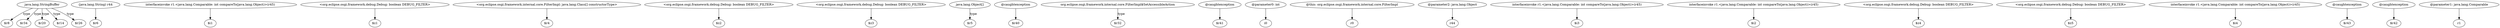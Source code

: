 digraph g {
0[label="java.lang.StringBuffer"]
1[label="$r8"]
0->1[label="type"]
2[label="(java.lang.String) r44"]
3[label="$r6"]
2->3[label=""]
4[label="interfaceinvoke r1.<java.lang.Comparable: int compareTo(java.lang.Object)>(r45)"]
5[label="$i1"]
4->5[label=""]
6[label="<org.eclipse.osgi.framework.debug.Debug: boolean DEBUG_FILTER>"]
7[label="$z1"]
6->7[label=""]
8[label="<org.eclipse.osgi.framework.internal.core.FilterImpl: java.lang.Class[] constructorType>"]
9[label="$r4"]
8->9[label=""]
10[label="<org.eclipse.osgi.framework.debug.Debug: boolean DEBUG_FILTER>"]
11[label="$z2"]
10->11[label=""]
12[label="<org.eclipse.osgi.framework.debug.Debug: boolean DEBUG_FILTER>"]
13[label="$z3"]
12->13[label=""]
14[label="$r34"]
0->14[label="type"]
15[label="java.lang.Object[]"]
16[label="$r5"]
15->16[label="type"]
17[label="@caughtexception"]
18[label="$r40"]
17->18[label=""]
19[label="org.eclipse.osgi.framework.internal.core.FilterImpl$SetAccessibleAction"]
20[label="$r32"]
19->20[label="type"]
21[label="@caughtexception"]
22[label="$r41"]
21->22[label=""]
23[label="@parameter0: int"]
24[label="i0"]
23->24[label=""]
25[label="$r20"]
0->25[label="type"]
26[label="@this: org.eclipse.osgi.framework.internal.core.FilterImpl"]
27[label="r0"]
26->27[label=""]
28[label="@parameter2: java.lang.Object"]
29[label="r44"]
28->29[label=""]
30[label="$r14"]
0->30[label="type"]
31[label="interfaceinvoke r1.<java.lang.Comparable: int compareTo(java.lang.Object)>(r45)"]
32[label="$i3"]
31->32[label=""]
33[label="interfaceinvoke r1.<java.lang.Comparable: int compareTo(java.lang.Object)>(r45)"]
34[label="$i2"]
33->34[label=""]
35[label="<org.eclipse.osgi.framework.debug.Debug: boolean DEBUG_FILTER>"]
36[label="$z4"]
35->36[label=""]
37[label="<org.eclipse.osgi.framework.debug.Debug: boolean DEBUG_FILTER>"]
38[label="$z5"]
37->38[label=""]
39[label="interfaceinvoke r1.<java.lang.Comparable: int compareTo(java.lang.Object)>(r45)"]
40[label="$i4"]
39->40[label=""]
41[label="@caughtexception"]
42[label="$r43"]
41->42[label=""]
43[label="$r26"]
0->43[label="type"]
44[label="@caughtexception"]
45[label="$r42"]
44->45[label=""]
46[label="@parameter1: java.lang.Comparable"]
47[label="r1"]
46->47[label=""]
}